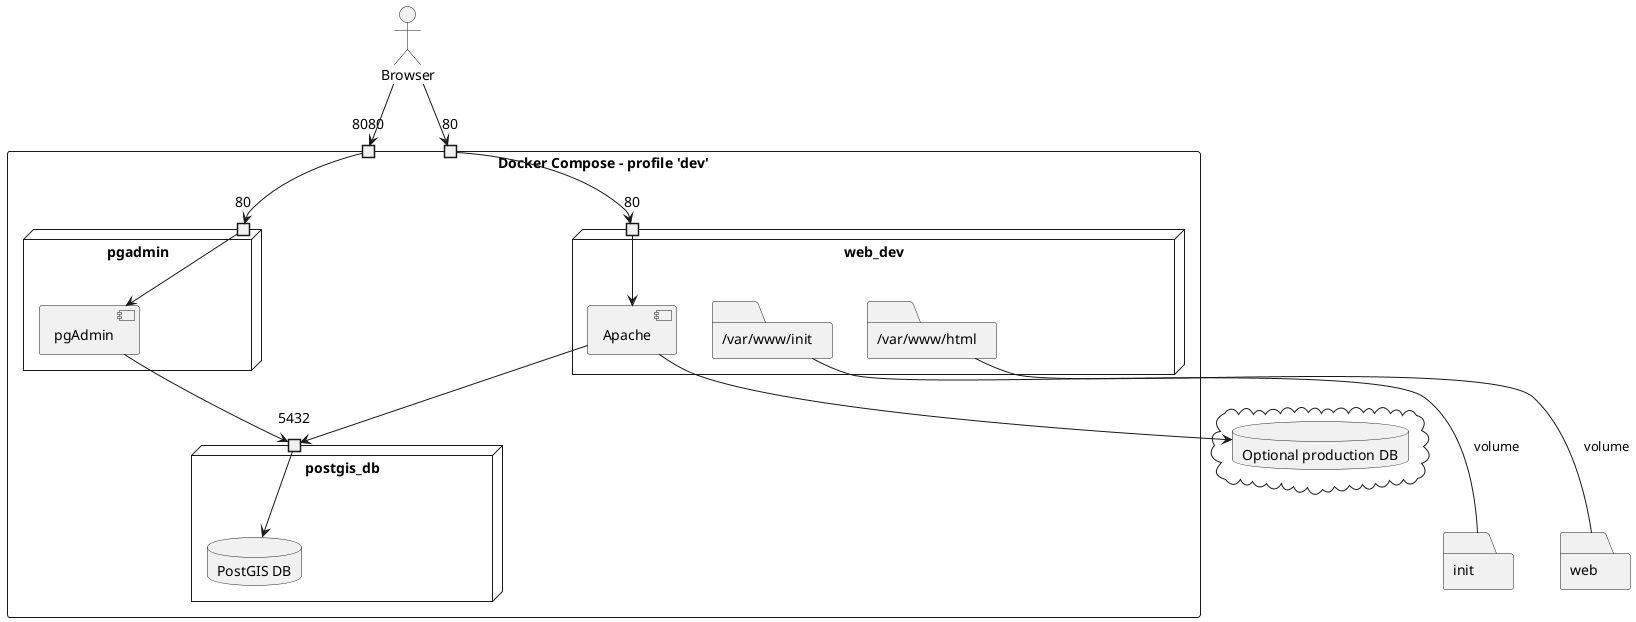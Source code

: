 @startuml dev_deployment

actor Browser
rectangle "Docker Compose - profile 'dev'" as docker {
  port "8080" as 8080docker
  port "80" as 80docker
  node postgis_db {
    port 5432 as 5432db
    database "PostGIS DB" as db
  }
  node pgadmin {
    port "80" as 80pgAdmin
    component pgAdmin
  }
  node web_dev {
    port "80" as 80webDev
    component Apache
    folder "/var/www/init" as initRem
    folder "/var/www/html" as webRem
  }

}
cloud {
  database "Optional production DB" as extDB
}
folder "init" as initLoc
folder "web" as webLoc

initRem --- initLoc : volume
webRem --- webLoc : volume

Apache --> 5432db
Apache --> extDB
pgAdmin --> 5432db

Browser --> 80docker
Browser --> 8080docker

80docker --> 80webDev
8080docker --> 80pgAdmin

80webDev -> Apache
5432db -> db
80pgAdmin -> pgAdmin

@enduml

